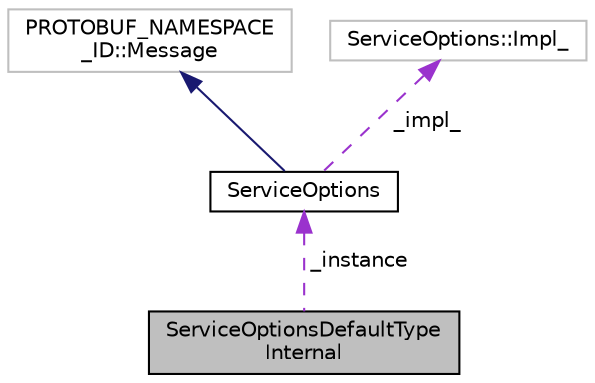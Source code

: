digraph "ServiceOptionsDefaultTypeInternal"
{
 // LATEX_PDF_SIZE
  edge [fontname="Helvetica",fontsize="10",labelfontname="Helvetica",labelfontsize="10"];
  node [fontname="Helvetica",fontsize="10",shape=record];
  Node1 [label="ServiceOptionsDefaultType\lInternal",height=0.2,width=0.4,color="black", fillcolor="grey75", style="filled", fontcolor="black",tooltip=" "];
  Node2 -> Node1 [dir="back",color="darkorchid3",fontsize="10",style="dashed",label=" _instance" ,fontname="Helvetica"];
  Node2 [label="ServiceOptions",height=0.2,width=0.4,color="black", fillcolor="white", style="filled",URL="$classServiceOptions.html",tooltip=" "];
  Node3 -> Node2 [dir="back",color="midnightblue",fontsize="10",style="solid",fontname="Helvetica"];
  Node3 [label="PROTOBUF_NAMESPACE\l_ID::Message",height=0.2,width=0.4,color="grey75", fillcolor="white", style="filled",tooltip=" "];
  Node4 -> Node2 [dir="back",color="darkorchid3",fontsize="10",style="dashed",label=" _impl_" ,fontname="Helvetica"];
  Node4 [label="ServiceOptions::Impl_",height=0.2,width=0.4,color="grey75", fillcolor="white", style="filled",tooltip=" "];
}
